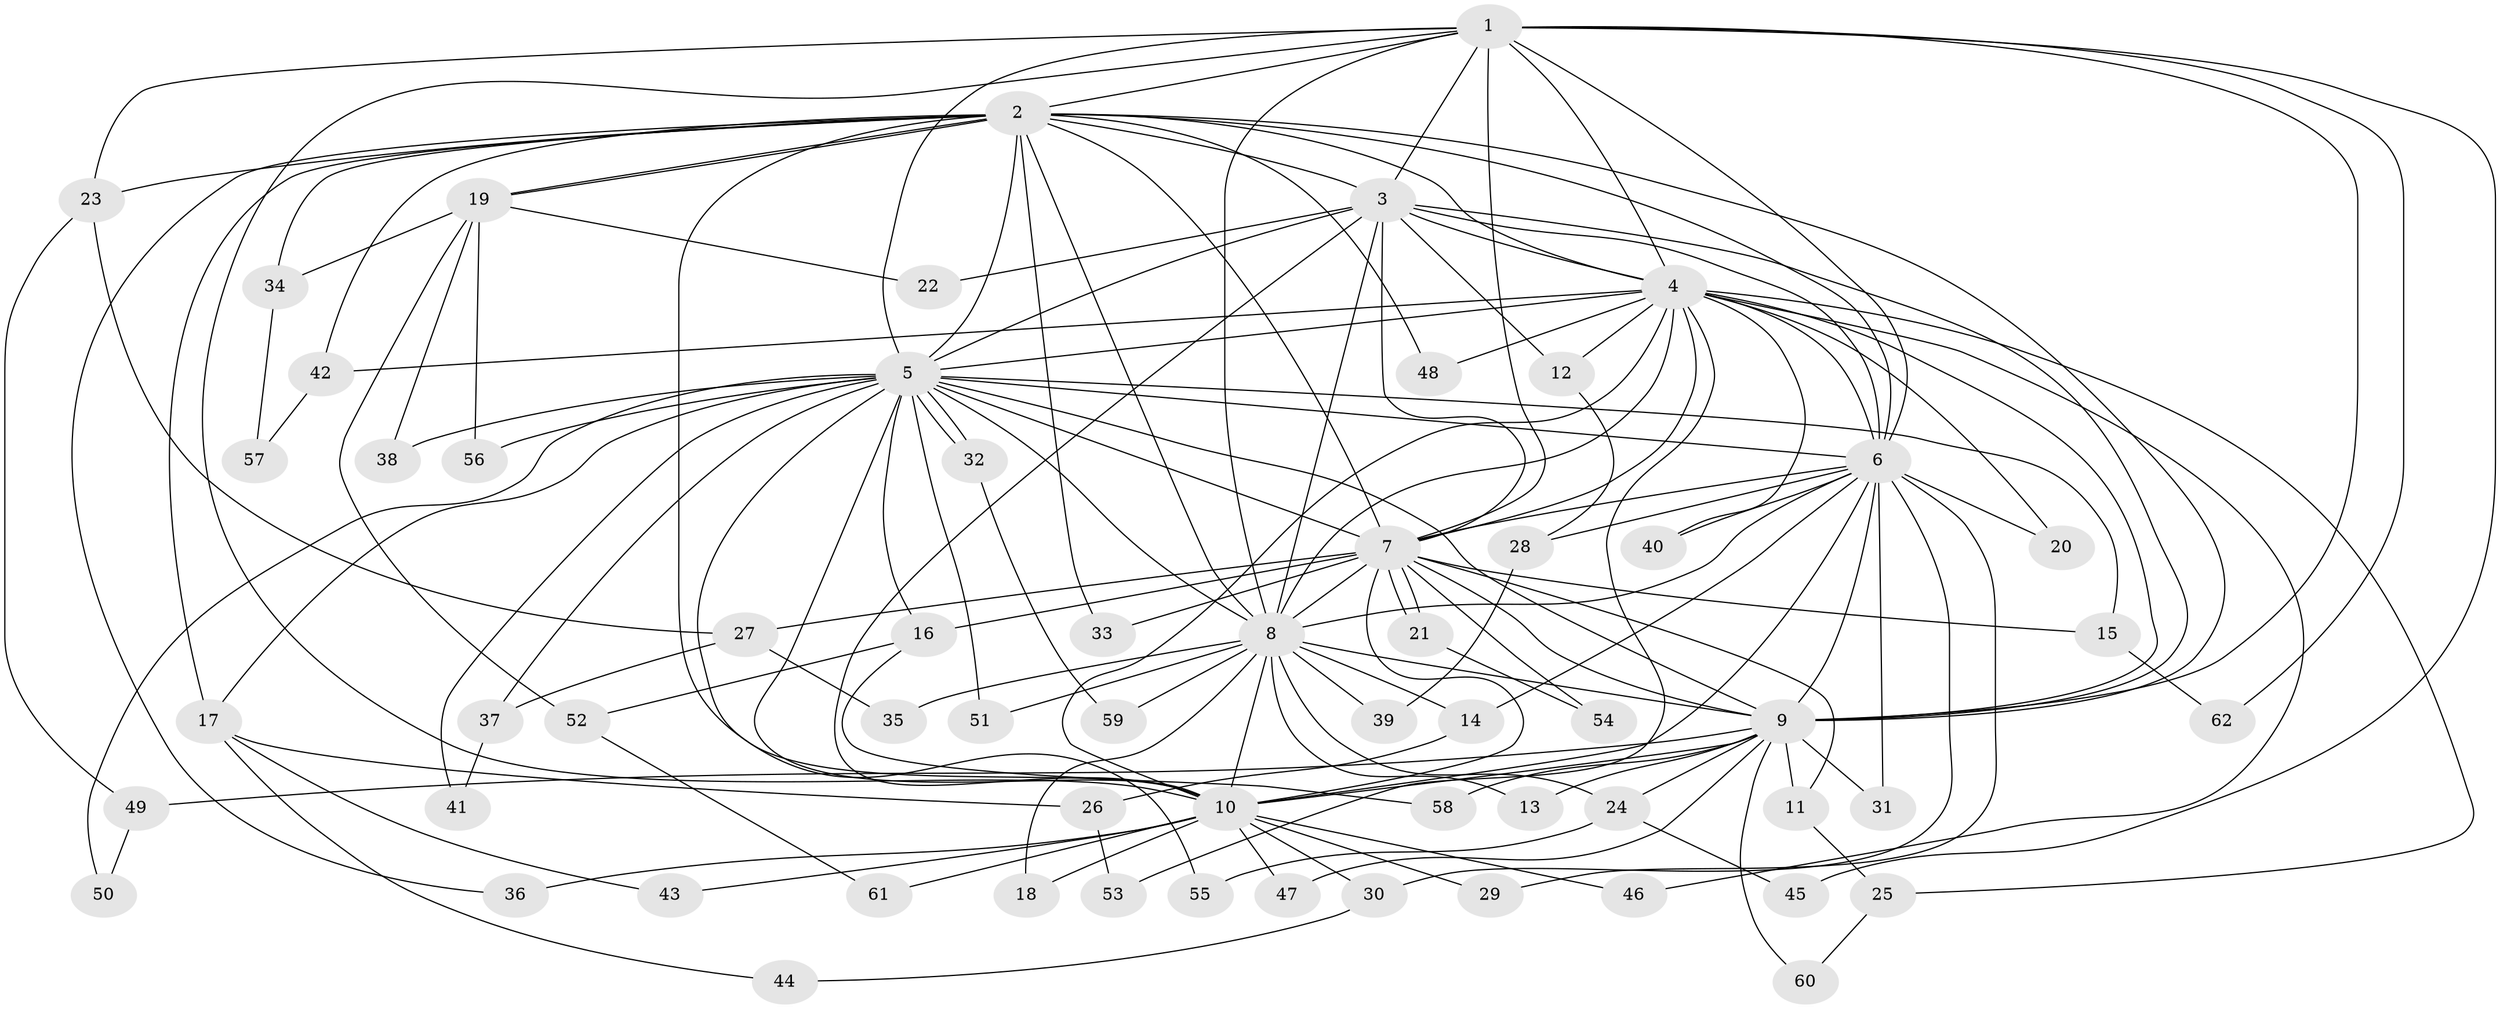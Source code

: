 // Generated by graph-tools (version 1.1) at 2025/11/02/27/25 16:11:08]
// undirected, 62 vertices, 149 edges
graph export_dot {
graph [start="1"]
  node [color=gray90,style=filled];
  1;
  2;
  3;
  4;
  5;
  6;
  7;
  8;
  9;
  10;
  11;
  12;
  13;
  14;
  15;
  16;
  17;
  18;
  19;
  20;
  21;
  22;
  23;
  24;
  25;
  26;
  27;
  28;
  29;
  30;
  31;
  32;
  33;
  34;
  35;
  36;
  37;
  38;
  39;
  40;
  41;
  42;
  43;
  44;
  45;
  46;
  47;
  48;
  49;
  50;
  51;
  52;
  53;
  54;
  55;
  56;
  57;
  58;
  59;
  60;
  61;
  62;
  1 -- 2;
  1 -- 3;
  1 -- 4;
  1 -- 5;
  1 -- 6;
  1 -- 7;
  1 -- 8;
  1 -- 9;
  1 -- 10;
  1 -- 23;
  1 -- 45;
  1 -- 62;
  2 -- 3;
  2 -- 4;
  2 -- 5;
  2 -- 6;
  2 -- 7;
  2 -- 8;
  2 -- 9;
  2 -- 10;
  2 -- 17;
  2 -- 19;
  2 -- 19;
  2 -- 23;
  2 -- 33;
  2 -- 34;
  2 -- 36;
  2 -- 42;
  2 -- 48;
  3 -- 4;
  3 -- 5;
  3 -- 6;
  3 -- 7;
  3 -- 8;
  3 -- 9;
  3 -- 10;
  3 -- 12;
  3 -- 22;
  4 -- 5;
  4 -- 6;
  4 -- 7;
  4 -- 8;
  4 -- 9;
  4 -- 10;
  4 -- 12;
  4 -- 20;
  4 -- 25;
  4 -- 40;
  4 -- 42;
  4 -- 46;
  4 -- 48;
  4 -- 53;
  5 -- 6;
  5 -- 7;
  5 -- 8;
  5 -- 9;
  5 -- 10;
  5 -- 15;
  5 -- 16;
  5 -- 17;
  5 -- 32;
  5 -- 32;
  5 -- 37;
  5 -- 38;
  5 -- 41;
  5 -- 50;
  5 -- 51;
  5 -- 55;
  5 -- 56;
  6 -- 7;
  6 -- 8;
  6 -- 9;
  6 -- 10;
  6 -- 14;
  6 -- 20;
  6 -- 28;
  6 -- 29;
  6 -- 30;
  6 -- 31;
  6 -- 40;
  7 -- 8;
  7 -- 9;
  7 -- 10;
  7 -- 11;
  7 -- 15;
  7 -- 16;
  7 -- 21;
  7 -- 21;
  7 -- 27;
  7 -- 33;
  7 -- 54;
  8 -- 9;
  8 -- 10;
  8 -- 13;
  8 -- 14;
  8 -- 18;
  8 -- 24;
  8 -- 35;
  8 -- 39;
  8 -- 51;
  8 -- 59;
  9 -- 10;
  9 -- 11;
  9 -- 13;
  9 -- 24;
  9 -- 31;
  9 -- 47;
  9 -- 49;
  9 -- 58;
  9 -- 60;
  10 -- 18;
  10 -- 29;
  10 -- 30;
  10 -- 36;
  10 -- 43;
  10 -- 46;
  10 -- 47;
  10 -- 61;
  11 -- 25;
  12 -- 28;
  14 -- 26;
  15 -- 62;
  16 -- 52;
  16 -- 58;
  17 -- 26;
  17 -- 43;
  17 -- 44;
  19 -- 22;
  19 -- 34;
  19 -- 38;
  19 -- 52;
  19 -- 56;
  21 -- 54;
  23 -- 27;
  23 -- 49;
  24 -- 45;
  24 -- 55;
  25 -- 60;
  26 -- 53;
  27 -- 35;
  27 -- 37;
  28 -- 39;
  30 -- 44;
  32 -- 59;
  34 -- 57;
  37 -- 41;
  42 -- 57;
  49 -- 50;
  52 -- 61;
}
